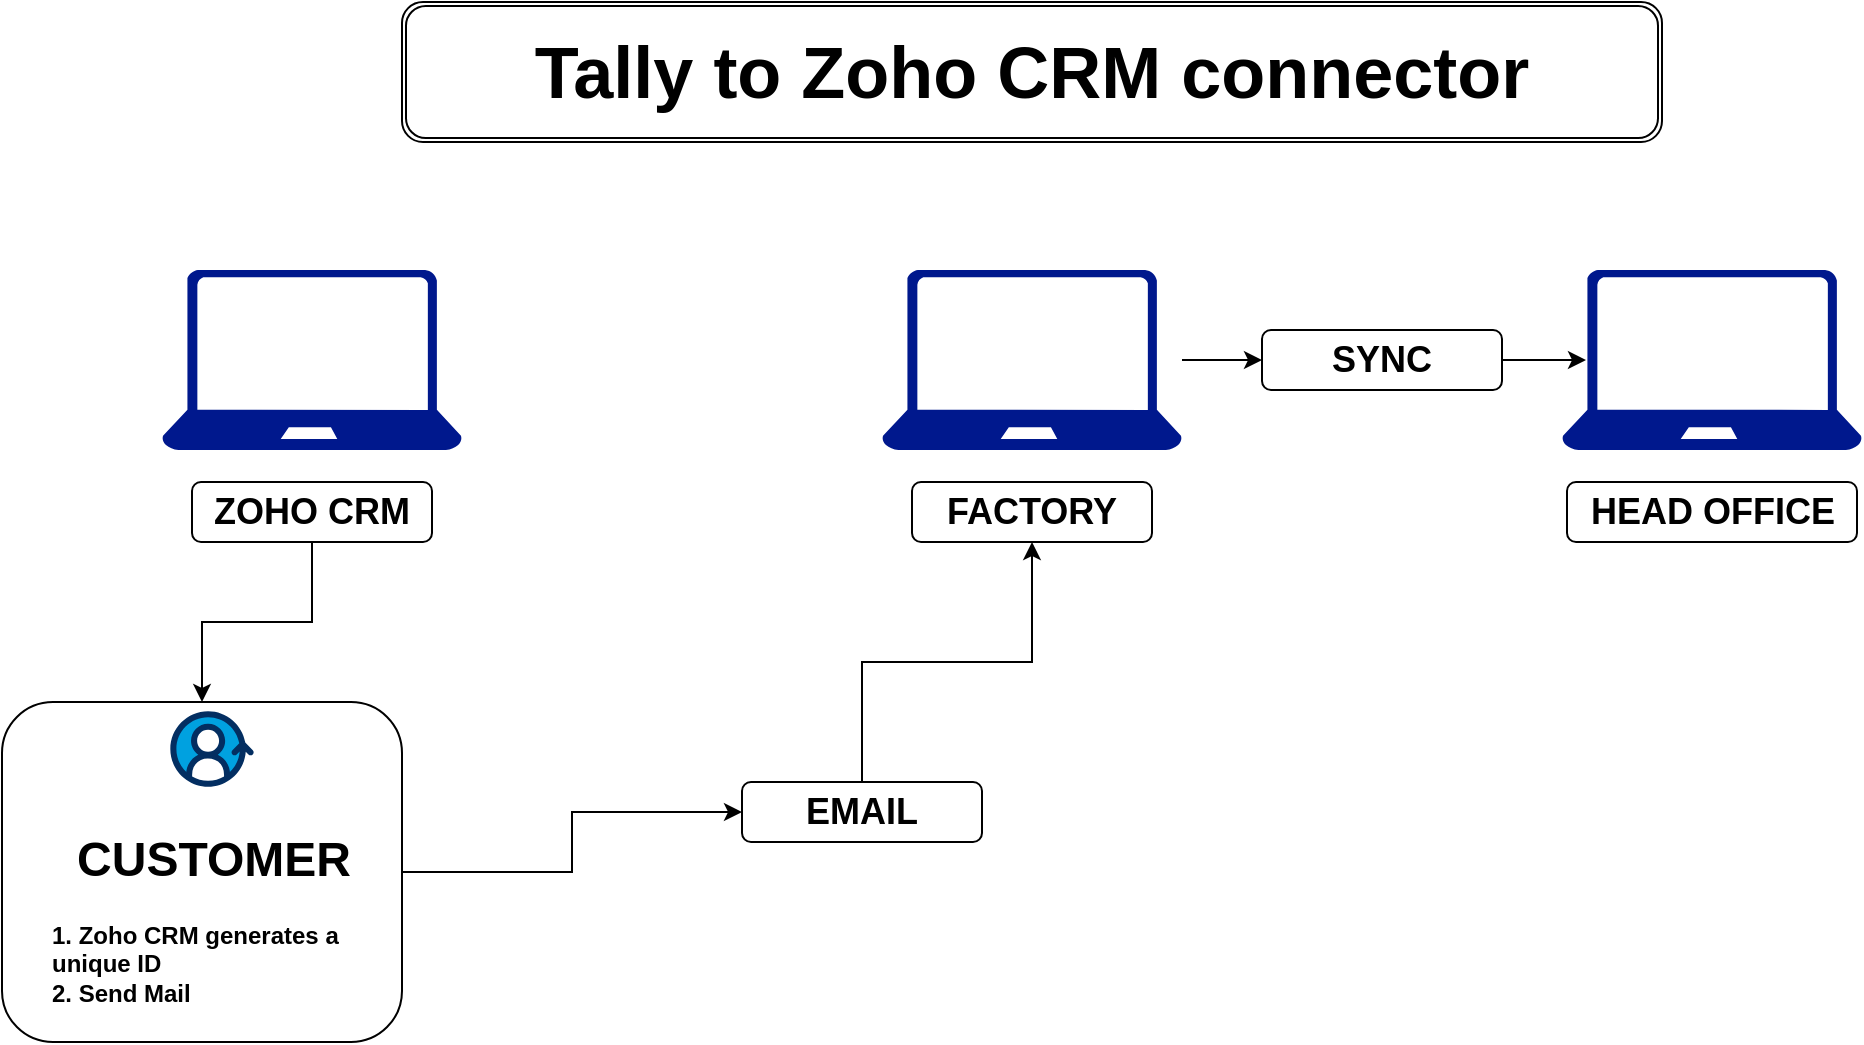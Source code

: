 <mxfile version="23.1.2" type="github">
  <diagram name="Page-1" id="XOSB6ZwxzMkFlcoq8P-w">
    <mxGraphModel dx="1120" dy="1646" grid="1" gridSize="10" guides="1" tooltips="1" connect="1" arrows="1" fold="1" page="1" pageScale="1" pageWidth="850" pageHeight="1100" math="0" shadow="0">
      <root>
        <mxCell id="0" />
        <mxCell id="1" parent="0" />
        <mxCell id="moLdlOD4LK-5ZweyB185-1" value="" style="sketch=0;aspect=fixed;pointerEvents=1;shadow=0;dashed=0;html=1;strokeColor=none;labelPosition=center;verticalLabelPosition=bottom;verticalAlign=top;align=center;fillColor=#00188D;shape=mxgraph.azure.laptop" vertex="1" parent="1">
          <mxGeometry x="100" y="74" width="150" height="90" as="geometry" />
        </mxCell>
        <mxCell id="moLdlOD4LK-5ZweyB185-27" style="edgeStyle=orthogonalEdgeStyle;rounded=0;orthogonalLoop=1;jettySize=auto;html=1;entryX=0;entryY=0.5;entryDx=0;entryDy=0;" edge="1" parent="1" source="moLdlOD4LK-5ZweyB185-2" target="moLdlOD4LK-5ZweyB185-26">
          <mxGeometry relative="1" as="geometry" />
        </mxCell>
        <mxCell id="moLdlOD4LK-5ZweyB185-2" value="" style="sketch=0;aspect=fixed;pointerEvents=1;shadow=0;dashed=0;html=1;strokeColor=none;labelPosition=center;verticalLabelPosition=bottom;verticalAlign=top;align=center;fillColor=#00188D;shape=mxgraph.azure.laptop" vertex="1" parent="1">
          <mxGeometry x="460" y="74" width="150" height="90" as="geometry" />
        </mxCell>
        <mxCell id="moLdlOD4LK-5ZweyB185-3" value="" style="sketch=0;aspect=fixed;pointerEvents=1;shadow=0;dashed=0;html=1;strokeColor=none;labelPosition=center;verticalLabelPosition=bottom;verticalAlign=top;align=center;fillColor=#00188D;shape=mxgraph.azure.laptop" vertex="1" parent="1">
          <mxGeometry x="800" y="74" width="150" height="90" as="geometry" />
        </mxCell>
        <mxCell id="moLdlOD4LK-5ZweyB185-6" value="&lt;font style=&quot;font-size: 36px;&quot;&gt;&lt;b&gt;Tally to Zoho CRM connector&lt;/b&gt;&lt;/font&gt;" style="shape=ext;double=1;rounded=1;whiteSpace=wrap;html=1;" vertex="1" parent="1">
          <mxGeometry x="220" y="-60" width="630" height="70" as="geometry" />
        </mxCell>
        <mxCell id="moLdlOD4LK-5ZweyB185-24" style="edgeStyle=orthogonalEdgeStyle;rounded=0;orthogonalLoop=1;jettySize=auto;html=1;entryX=0.5;entryY=0;entryDx=0;entryDy=0;" edge="1" parent="1" source="moLdlOD4LK-5ZweyB185-7" target="moLdlOD4LK-5ZweyB185-17">
          <mxGeometry relative="1" as="geometry" />
        </mxCell>
        <mxCell id="moLdlOD4LK-5ZweyB185-7" value="&lt;b&gt;&lt;font style=&quot;font-size: 18px;&quot;&gt;ZOHO CRM&lt;/font&gt;&lt;/b&gt;" style="rounded=1;whiteSpace=wrap;html=1;" vertex="1" parent="1">
          <mxGeometry x="115" y="180" width="120" height="30" as="geometry" />
        </mxCell>
        <mxCell id="moLdlOD4LK-5ZweyB185-8" value="&lt;span style=&quot;font-size: 18px;&quot;&gt;&lt;b&gt;FACTORY&lt;/b&gt;&lt;/span&gt;" style="rounded=1;whiteSpace=wrap;html=1;" vertex="1" parent="1">
          <mxGeometry x="475" y="180" width="120" height="30" as="geometry" />
        </mxCell>
        <mxCell id="moLdlOD4LK-5ZweyB185-9" value="&lt;span style=&quot;font-size: 18px;&quot;&gt;&lt;b&gt;HEAD OFFICE&lt;/b&gt;&lt;/span&gt;" style="rounded=1;whiteSpace=wrap;html=1;" vertex="1" parent="1">
          <mxGeometry x="802.5" y="180" width="145" height="30" as="geometry" />
        </mxCell>
        <mxCell id="moLdlOD4LK-5ZweyB185-18" value="" style="group" vertex="1" connectable="0" parent="1">
          <mxGeometry x="20" y="285" width="230" height="170" as="geometry" />
        </mxCell>
        <mxCell id="moLdlOD4LK-5ZweyB185-25" value="" style="group" vertex="1" connectable="0" parent="moLdlOD4LK-5ZweyB185-18">
          <mxGeometry y="5" width="200" height="170" as="geometry" />
        </mxCell>
        <mxCell id="moLdlOD4LK-5ZweyB185-17" value="" style="rounded=1;whiteSpace=wrap;html=1;" vertex="1" parent="moLdlOD4LK-5ZweyB185-25">
          <mxGeometry width="200" height="170" as="geometry" />
        </mxCell>
        <mxCell id="moLdlOD4LK-5ZweyB185-15" value="&lt;h1 style=&quot;text-align: center;&quot;&gt;CUSTOMER&lt;/h1&gt;&lt;p&gt;&lt;/p&gt;&lt;b&gt;1. Zoho CRM generates a unique ID&lt;br&gt;2. Send Mail&lt;br&gt;&lt;/b&gt;" style="text;html=1;strokeColor=none;fillColor=none;spacing=5;spacingTop=-20;whiteSpace=wrap;overflow=hidden;rounded=0;" vertex="1" parent="moLdlOD4LK-5ZweyB185-25">
          <mxGeometry x="20.004" y="58.911" width="170" height="105.63" as="geometry" />
        </mxCell>
        <mxCell id="moLdlOD4LK-5ZweyB185-10" value="" style="verticalLabelPosition=bottom;aspect=fixed;html=1;shape=mxgraph.salesforce.customer_360;" vertex="1" parent="moLdlOD4LK-5ZweyB185-25">
          <mxGeometry x="84.162" y="4.531" width="41.675" height="37.927" as="geometry" />
        </mxCell>
        <mxCell id="moLdlOD4LK-5ZweyB185-23" style="edgeStyle=orthogonalEdgeStyle;rounded=0;orthogonalLoop=1;jettySize=auto;html=1;entryX=0.5;entryY=1;entryDx=0;entryDy=0;" edge="1" parent="1" source="moLdlOD4LK-5ZweyB185-21" target="moLdlOD4LK-5ZweyB185-8">
          <mxGeometry relative="1" as="geometry" />
        </mxCell>
        <mxCell id="moLdlOD4LK-5ZweyB185-21" value="&lt;span style=&quot;font-size: 18px;&quot;&gt;&lt;b&gt;EMAIL&lt;/b&gt;&lt;/span&gt;" style="rounded=1;whiteSpace=wrap;html=1;" vertex="1" parent="1">
          <mxGeometry x="390" y="330" width="120" height="30" as="geometry" />
        </mxCell>
        <mxCell id="moLdlOD4LK-5ZweyB185-22" style="edgeStyle=orthogonalEdgeStyle;rounded=0;orthogonalLoop=1;jettySize=auto;html=1;entryX=0;entryY=0.5;entryDx=0;entryDy=0;" edge="1" parent="1" source="moLdlOD4LK-5ZweyB185-17" target="moLdlOD4LK-5ZweyB185-21">
          <mxGeometry relative="1" as="geometry" />
        </mxCell>
        <mxCell id="moLdlOD4LK-5ZweyB185-26" value="&lt;span style=&quot;font-size: 18px;&quot;&gt;&lt;b&gt;SYNC&lt;/b&gt;&lt;/span&gt;" style="rounded=1;whiteSpace=wrap;html=1;" vertex="1" parent="1">
          <mxGeometry x="650" y="104" width="120" height="30" as="geometry" />
        </mxCell>
        <mxCell id="moLdlOD4LK-5ZweyB185-29" style="edgeStyle=orthogonalEdgeStyle;rounded=0;orthogonalLoop=1;jettySize=auto;html=1;entryX=0.08;entryY=0.5;entryDx=0;entryDy=0;entryPerimeter=0;" edge="1" parent="1" source="moLdlOD4LK-5ZweyB185-26" target="moLdlOD4LK-5ZweyB185-3">
          <mxGeometry relative="1" as="geometry" />
        </mxCell>
      </root>
    </mxGraphModel>
  </diagram>
</mxfile>

